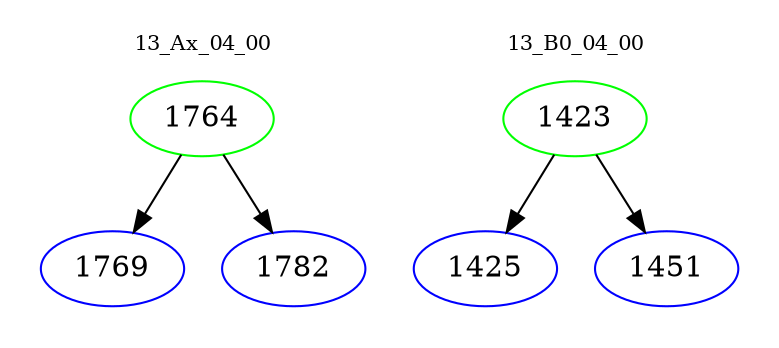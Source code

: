 digraph{
subgraph cluster_0 {
color = white
label = "13_Ax_04_00";
fontsize=10;
T0_1764 [label="1764", color="green"]
T0_1764 -> T0_1769 [color="black"]
T0_1769 [label="1769", color="blue"]
T0_1764 -> T0_1782 [color="black"]
T0_1782 [label="1782", color="blue"]
}
subgraph cluster_1 {
color = white
label = "13_B0_04_00";
fontsize=10;
T1_1423 [label="1423", color="green"]
T1_1423 -> T1_1425 [color="black"]
T1_1425 [label="1425", color="blue"]
T1_1423 -> T1_1451 [color="black"]
T1_1451 [label="1451", color="blue"]
}
}
